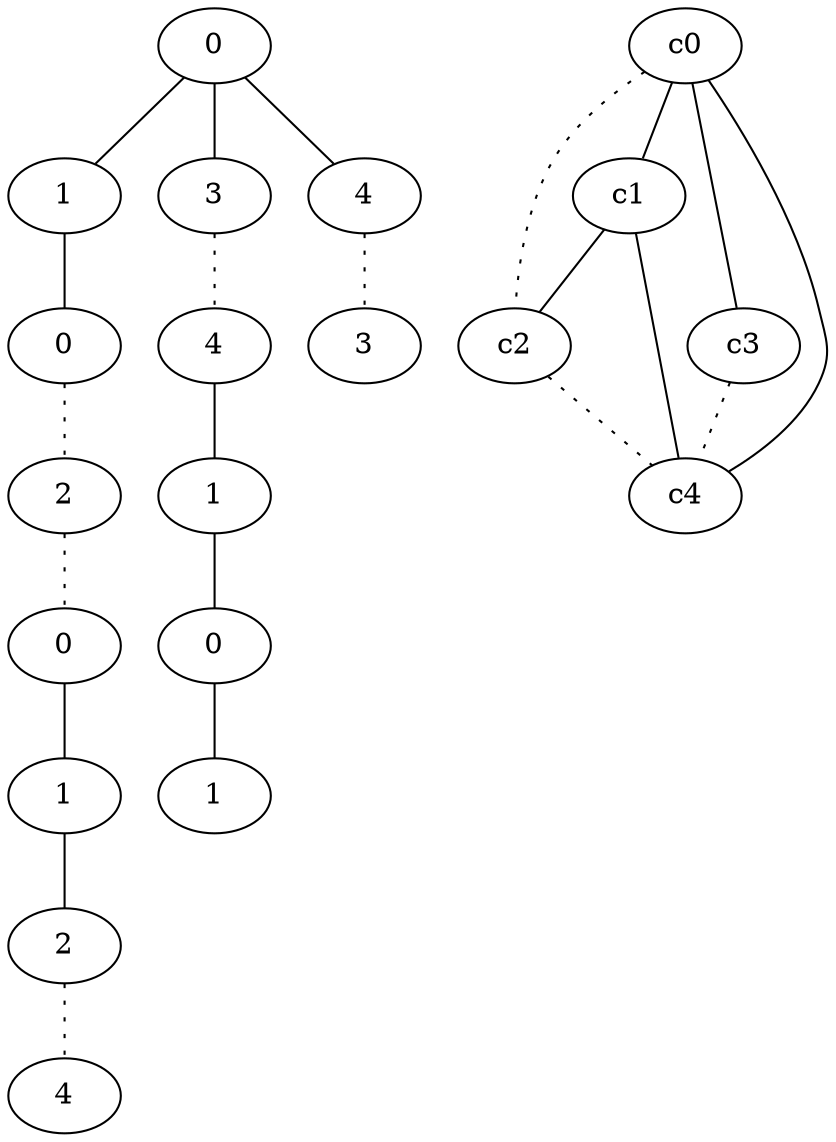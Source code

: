 graph {
a0[label=0];
a1[label=1];
a2[label=0];
a3[label=2];
a4[label=0];
a5[label=1];
a6[label=2];
a7[label=4];
a8[label=3];
a9[label=4];
a10[label=1];
a11[label=0];
a12[label=1];
a13[label=4];
a14[label=3];
a0 -- a1;
a0 -- a8;
a0 -- a13;
a1 -- a2;
a2 -- a3 [style=dotted];
a3 -- a4 [style=dotted];
a4 -- a5;
a5 -- a6;
a6 -- a7 [style=dotted];
a8 -- a9 [style=dotted];
a9 -- a10;
a10 -- a11;
a11 -- a12;
a13 -- a14 [style=dotted];
c0 -- c1;
c0 -- c2 [style=dotted];
c0 -- c3;
c0 -- c4;
c1 -- c2;
c1 -- c4;
c2 -- c4 [style=dotted];
c3 -- c4 [style=dotted];
}
